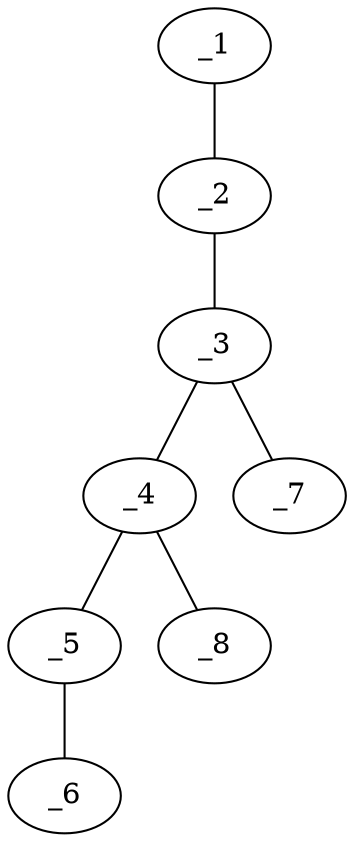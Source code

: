 graph molid600059 {
	_1	 [charge=0,
		chem=2,
		symbol="O  ",
		x=2,
		y="-0.25"];
	_2	 [charge=0,
		chem=1,
		symbol="C  ",
		x="2.866",
		y="0.25"];
	_1 -- _2	 [valence=1];
	_3	 [charge=0,
		chem=1,
		symbol="C  ",
		x="3.7321",
		y="-0.25"];
	_2 -- _3	 [valence=1];
	_4	 [charge=0,
		chem=1,
		symbol="C  ",
		x="4.5981",
		y="0.25"];
	_3 -- _4	 [valence=1];
	_7	 [charge=0,
		chem=2,
		symbol="O  ",
		x="3.7321",
		y="-1.25"];
	_3 -- _7	 [valence=1];
	_5	 [charge=0,
		chem=1,
		symbol="C  ",
		x="5.4641",
		y="-0.25"];
	_4 -- _5	 [valence=1];
	_8	 [charge=0,
		chem=7,
		symbol="Cl ",
		x="4.5981",
		y="1.25"];
	_4 -- _8	 [valence=1];
	_6	 [charge=0,
		chem=7,
		symbol="Cl ",
		x="6.3301",
		y="0.25"];
	_5 -- _6	 [valence=1];
}
